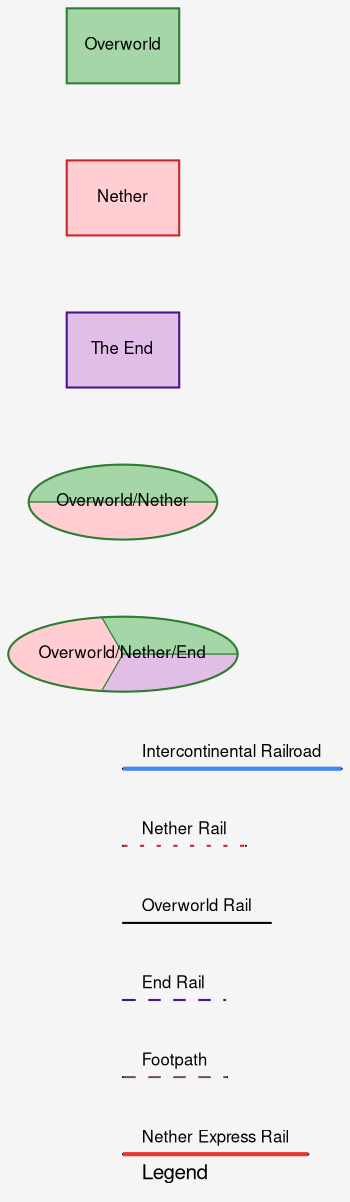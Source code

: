 digraph Legend {
    graph [
        bgcolor="#F5F5F5",
        fontname="Helvetica,Arial,sans-serif",
        label="Legend",
        fontcolor="black",
        fontsize=10,
        style=rounded
    ];
    node [
        fontname="Helvetica,Arial,sans-serif",
        style=filled,
        fontcolor="black",
        fontsize=8,
        shape=box
    ];
    edge [
        fontname="Helvetica,Arial,sans-serif",
        fontsize=8
    ];

    // Node Type Keys
    Overworld_Key [label="Overworld", color="#2E7D32", fillcolor="#A5D6A7"];
    Nether_Key [label="Nether", color="#C62828", fillcolor="#FFCDD2"];
    End_Key [label="The End", color="#4A148C", fillcolor="#E1BEE7"];
    Dual_Key [label="Overworld/Nether", style=wedged, shape=ellipse, color="#2E7D32", fillcolor="#A5D6A7:#FFCDD2"];
    Tri_Key [label="Overworld/Nether/End", style=wedged, shape=ellipse, color="#2E7D32", fillcolor="#A5D6A7:#FFCDD2:#E1BEE7"];

    // Invisible nodes for line style keys
    node [shape=point, width=0, height=0, label=""];
    Rail_Key_Start; Rail_Key_End;
    Nether_Rail_Key_Start; Nether_Rail_Key_End;
    Overworld_Rail_Key_Start; Overworld_Rail_Key_End;
    End_Rail_Key_Start; End_Rail_Key_End;
    Footpath_Key_Start; Footpath_Key_End;
    Nether_Express_Key_Start; Nether_Express_Key_End;

    // Ensure horizontal alignment for line style keys
    { rank=same; Rail_Key_Start; Rail_Key_End; }
    { rank=same; Nether_Rail_Key_Start; Nether_Rail_Key_End; }
    { rank=same; Overworld_Rail_Key_Start; Overworld_Rail_Key_End; }
    { rank=same; End_Rail_Key_Start; End_Rail_Key_End; }
    { rank=same; Footpath_Key_Start; Footpath_Key_End; }
    { rank=same; Nether_Express_Key_Start; Nether_Express_Key_End; }

    // Define vertical alignment using invisible edges
    edge [style=invis, len=0.5];
    Overworld_Key -> Nether_Key -> End_Key -> Dual_Key -> Tri_Key -> Rail_Key_Start -> Nether_Rail_Key_Start -> Overworld_Rail_Key_Start -> End_Rail_Key_Start -> Footpath_Key_Start -> Nether_Express_Key_Start;
    
    // Draw the visible edges for the legend line styles
    Rail_Key_Start -> Rail_Key_End [dir=none, style=bold, color="#4285F4", label="Intercontinental Railroad"];
    Nether_Rail_Key_Start -> Nether_Rail_Key_End [dir=none, style=dotted, color="#C62828", label="Nether Rail"];
    Overworld_Rail_Key_Start -> Overworld_Rail_Key_End [dir=none, style="", color="black", label="Overworld Rail"];
    End_Rail_Key_Start -> End_Rail_Key_End [dir=none, style=dashed, color="#4A148C", label="End Rail"];
    Footpath_Key_Start -> Footpath_Key_End [dir=none, style=dashed, color="#795548", label="Footpath"];
    Nether_Express_Key_Start -> Nether_Express_Key_End [dir=none, style=bold, color="#E53935", label="Nether Express Rail"];
}
